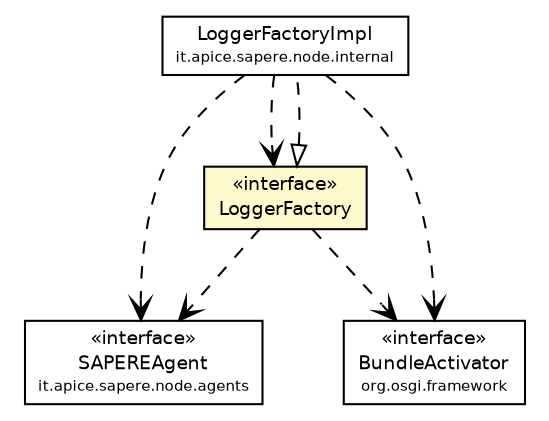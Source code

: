 #!/usr/local/bin/dot
#
# Class diagram 
# Generated by UmlGraph version 4.4 (http://www.spinellis.gr/sw/umlgraph)
#

digraph G {
	edge [fontname="Helvetica",fontsize=10,labelfontname="Helvetica",labelfontsize=10];
	node [fontname="Helvetica",fontsize=10,shape=plaintext];
	// it.apice.sapere.node.agents.SAPEREAgent
	c2300 [label=<<table border="0" cellborder="1" cellspacing="0" cellpadding="2" port="p" href="./agents/SAPEREAgent.html">
		<tr><td><table border="0" cellspacing="0" cellpadding="1">
			<tr><td> &laquo;interface&raquo; </td></tr>
			<tr><td> SAPEREAgent </td></tr>
			<tr><td><font point-size="7.0"> it.apice.sapere.node.agents </font></td></tr>
		</table></td></tr>
		</table>>, fontname="Helvetica", fontcolor="black", fontsize=9.0];
	// it.apice.sapere.node.internal.LoggerFactoryImpl
	c2313 [label=<<table border="0" cellborder="1" cellspacing="0" cellpadding="2" port="p" href="./internal/LoggerFactoryImpl.html">
		<tr><td><table border="0" cellspacing="0" cellpadding="1">
			<tr><td> LoggerFactoryImpl </td></tr>
			<tr><td><font point-size="7.0"> it.apice.sapere.node.internal </font></td></tr>
		</table></td></tr>
		</table>>, fontname="Helvetica", fontcolor="black", fontsize=9.0];
	// it.apice.sapere.node.LoggerFactory
	c2315 [label=<<table border="0" cellborder="1" cellspacing="0" cellpadding="2" port="p" bgcolor="lemonChiffon" href="./LoggerFactory.html">
		<tr><td><table border="0" cellspacing="0" cellpadding="1">
			<tr><td> &laquo;interface&raquo; </td></tr>
			<tr><td> LoggerFactory </td></tr>
		</table></td></tr>
		</table>>, fontname="Helvetica", fontcolor="black", fontsize=9.0];
	//it.apice.sapere.node.internal.LoggerFactoryImpl implements it.apice.sapere.node.LoggerFactory
	c2315:p -> c2313:p [dir=back,arrowtail=empty,style=dashed];
	// it.apice.sapere.node.internal.LoggerFactoryImpl DEPEND it.apice.sapere.node.agents.SAPEREAgent
	c2313:p -> c2300:p [taillabel="", label="", headlabel="", fontname="Helvetica", fontcolor="black", fontsize=10.0, color="black", arrowhead=open, style=dashed];
	// it.apice.sapere.node.internal.LoggerFactoryImpl DEPEND it.apice.sapere.node.LoggerFactory
	c2313:p -> c2315:p [taillabel="", label="", headlabel="", fontname="Helvetica", fontcolor="black", fontsize=10.0, color="black", arrowhead=open, style=dashed];
	// it.apice.sapere.node.internal.LoggerFactoryImpl DEPEND org.osgi.framework.BundleActivator
	c2313:p -> c2336:p [taillabel="", label="", headlabel="", fontname="Helvetica", fontcolor="black", fontsize=10.0, color="black", arrowhead=open, style=dashed];
	// it.apice.sapere.node.LoggerFactory DEPEND it.apice.sapere.node.agents.SAPEREAgent
	c2315:p -> c2300:p [taillabel="", label="", headlabel="", fontname="Helvetica", fontcolor="black", fontsize=10.0, color="black", arrowhead=open, style=dashed];
	// it.apice.sapere.node.LoggerFactory DEPEND org.osgi.framework.BundleActivator
	c2315:p -> c2336:p [taillabel="", label="", headlabel="", fontname="Helvetica", fontcolor="black", fontsize=10.0, color="black", arrowhead=open, style=dashed];
	// org.osgi.framework.BundleActivator
	c2336 [label=<<table border="0" cellborder="1" cellspacing="0" cellpadding="2" port="p" href="http://java.sun.com/j2se/1.4.2/docs/api/org/osgi/framework/BundleActivator.html">
		<tr><td><table border="0" cellspacing="0" cellpadding="1">
			<tr><td> &laquo;interface&raquo; </td></tr>
			<tr><td> BundleActivator </td></tr>
			<tr><td><font point-size="7.0"> org.osgi.framework </font></td></tr>
		</table></td></tr>
		</table>>, fontname="Helvetica", fontcolor="black", fontsize=9.0];
}

